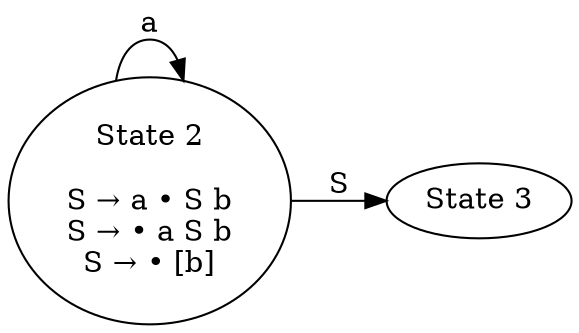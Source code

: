 digraph State2 {
    rankdir="LR";

    2 [label="State 2\n\nS &rarr; a &bull; S b\nS &rarr; &bull; a S b\nS &rarr; &bull; [b]"];
    3 [label="State 3"];

    2 -> 3 [label="S"];
    2 -> 2 [label="a"];
}
